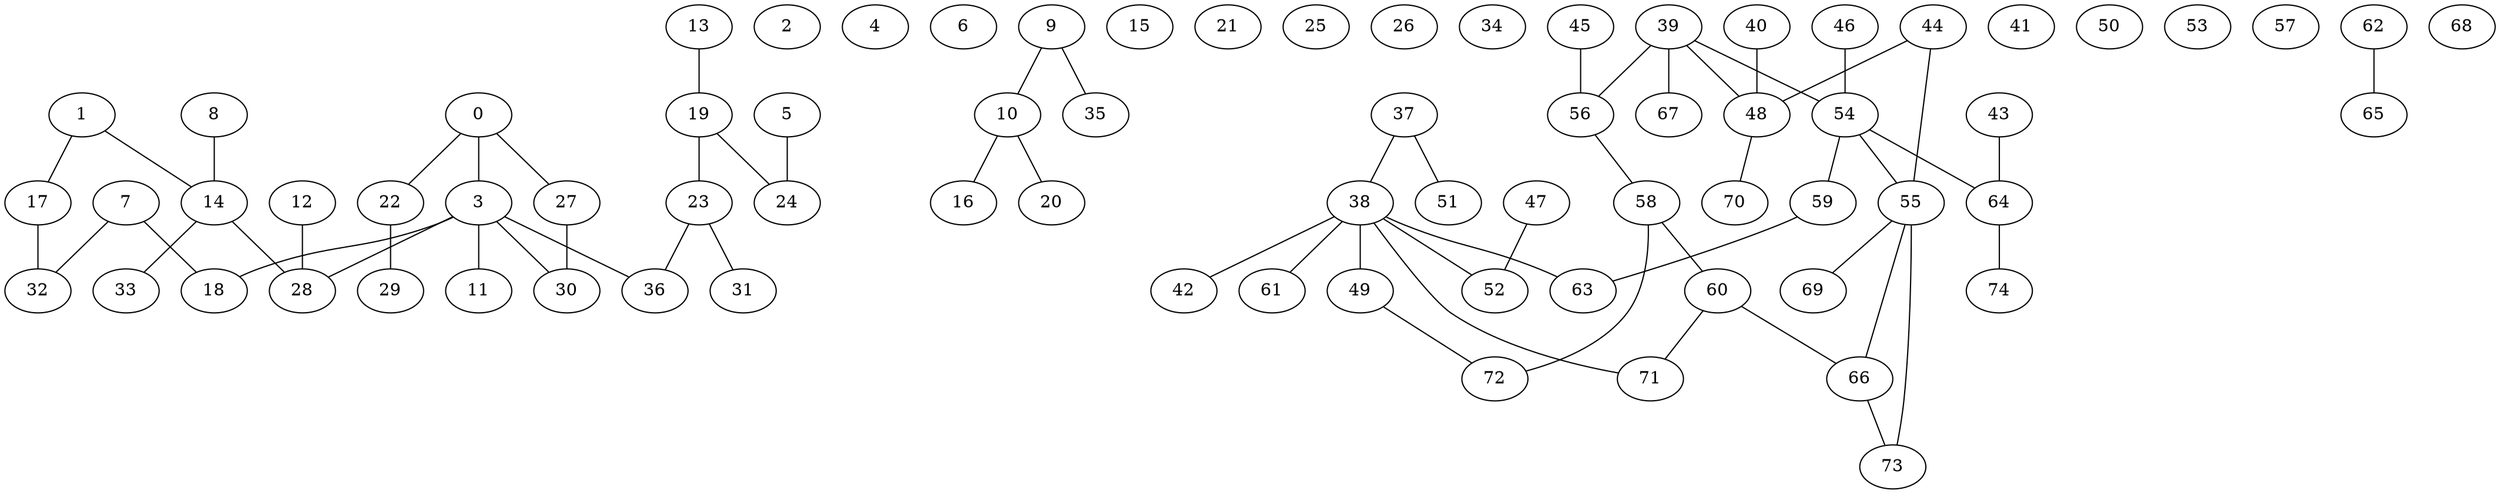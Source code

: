 strict graph {
0;
1;
2;
3;
4;
5;
6;
7;
8;
9;
10;
11;
12;
13;
14;
15;
16;
17;
18;
19;
20;
21;
22;
23;
24;
25;
26;
27;
28;
29;
30;
31;
32;
33;
34;
35;
36;
37;
38;
39;
40;
41;
42;
43;
44;
45;
46;
47;
48;
49;
50;
51;
52;
53;
54;
55;
56;
57;
58;
59;
60;
61;
62;
63;
64;
65;
66;
67;
68;
69;
70;
71;
72;
73;
74;
0 -- 3 [weight=1];
0 -- 22 [weight=1];
0 -- 27 [weight=1];
1 -- 14 [weight=1];
1 -- 17 [weight=1];
3 -- 11 [weight=1];
3 -- 18 [weight=1];
3 -- 28 [weight=1];
3 -- 30 [weight=1];
3 -- 36 [weight=1];
5 -- 24 [weight=1];
7 -- 18 [weight=1];
7 -- 32 [weight=1];
8 -- 14 [weight=1];
9 -- 10 [weight=1];
9 -- 35 [weight=1];
10 -- 16 [weight=1];
10 -- 20 [weight=1];
12 -- 28 [weight=1];
13 -- 19 [weight=1];
14 -- 28 [weight=1];
14 -- 33 [weight=1];
17 -- 32 [weight=1];
19 -- 23 [weight=1];
19 -- 24 [weight=1];
22 -- 29 [weight=1];
23 -- 31 [weight=1];
23 -- 36 [weight=1];
27 -- 30 [weight=1];
37 -- 38 [weight=1];
37 -- 51 [weight=1];
38 -- 42 [weight=1];
38 -- 49 [weight=1];
38 -- 52 [weight=1];
38 -- 61 [weight=1];
38 -- 63 [weight=1];
38 -- 71 [weight=1];
39 -- 48 [weight=1];
39 -- 54 [weight=1];
39 -- 56 [weight=1];
39 -- 67 [weight=1];
40 -- 48 [weight=1];
43 -- 64 [weight=1];
44 -- 48 [weight=1];
44 -- 55 [weight=1];
45 -- 56 [weight=1];
46 -- 54 [weight=1];
47 -- 52 [weight=1];
48 -- 70 [weight=1];
49 -- 72 [weight=1];
54 -- 55 [weight=1];
54 -- 59 [weight=1];
54 -- 64 [weight=1];
55 -- 66 [weight=1];
55 -- 69 [weight=1];
55 -- 73 [weight=1];
56 -- 58 [weight=1];
58 -- 60 [weight=1];
58 -- 72 [weight=1];
59 -- 63 [weight=1];
60 -- 66 [weight=1];
60 -- 71 [weight=1];
62 -- 65 [weight=1];
64 -- 74 [weight=1];
66 -- 73 [weight=1];
}
